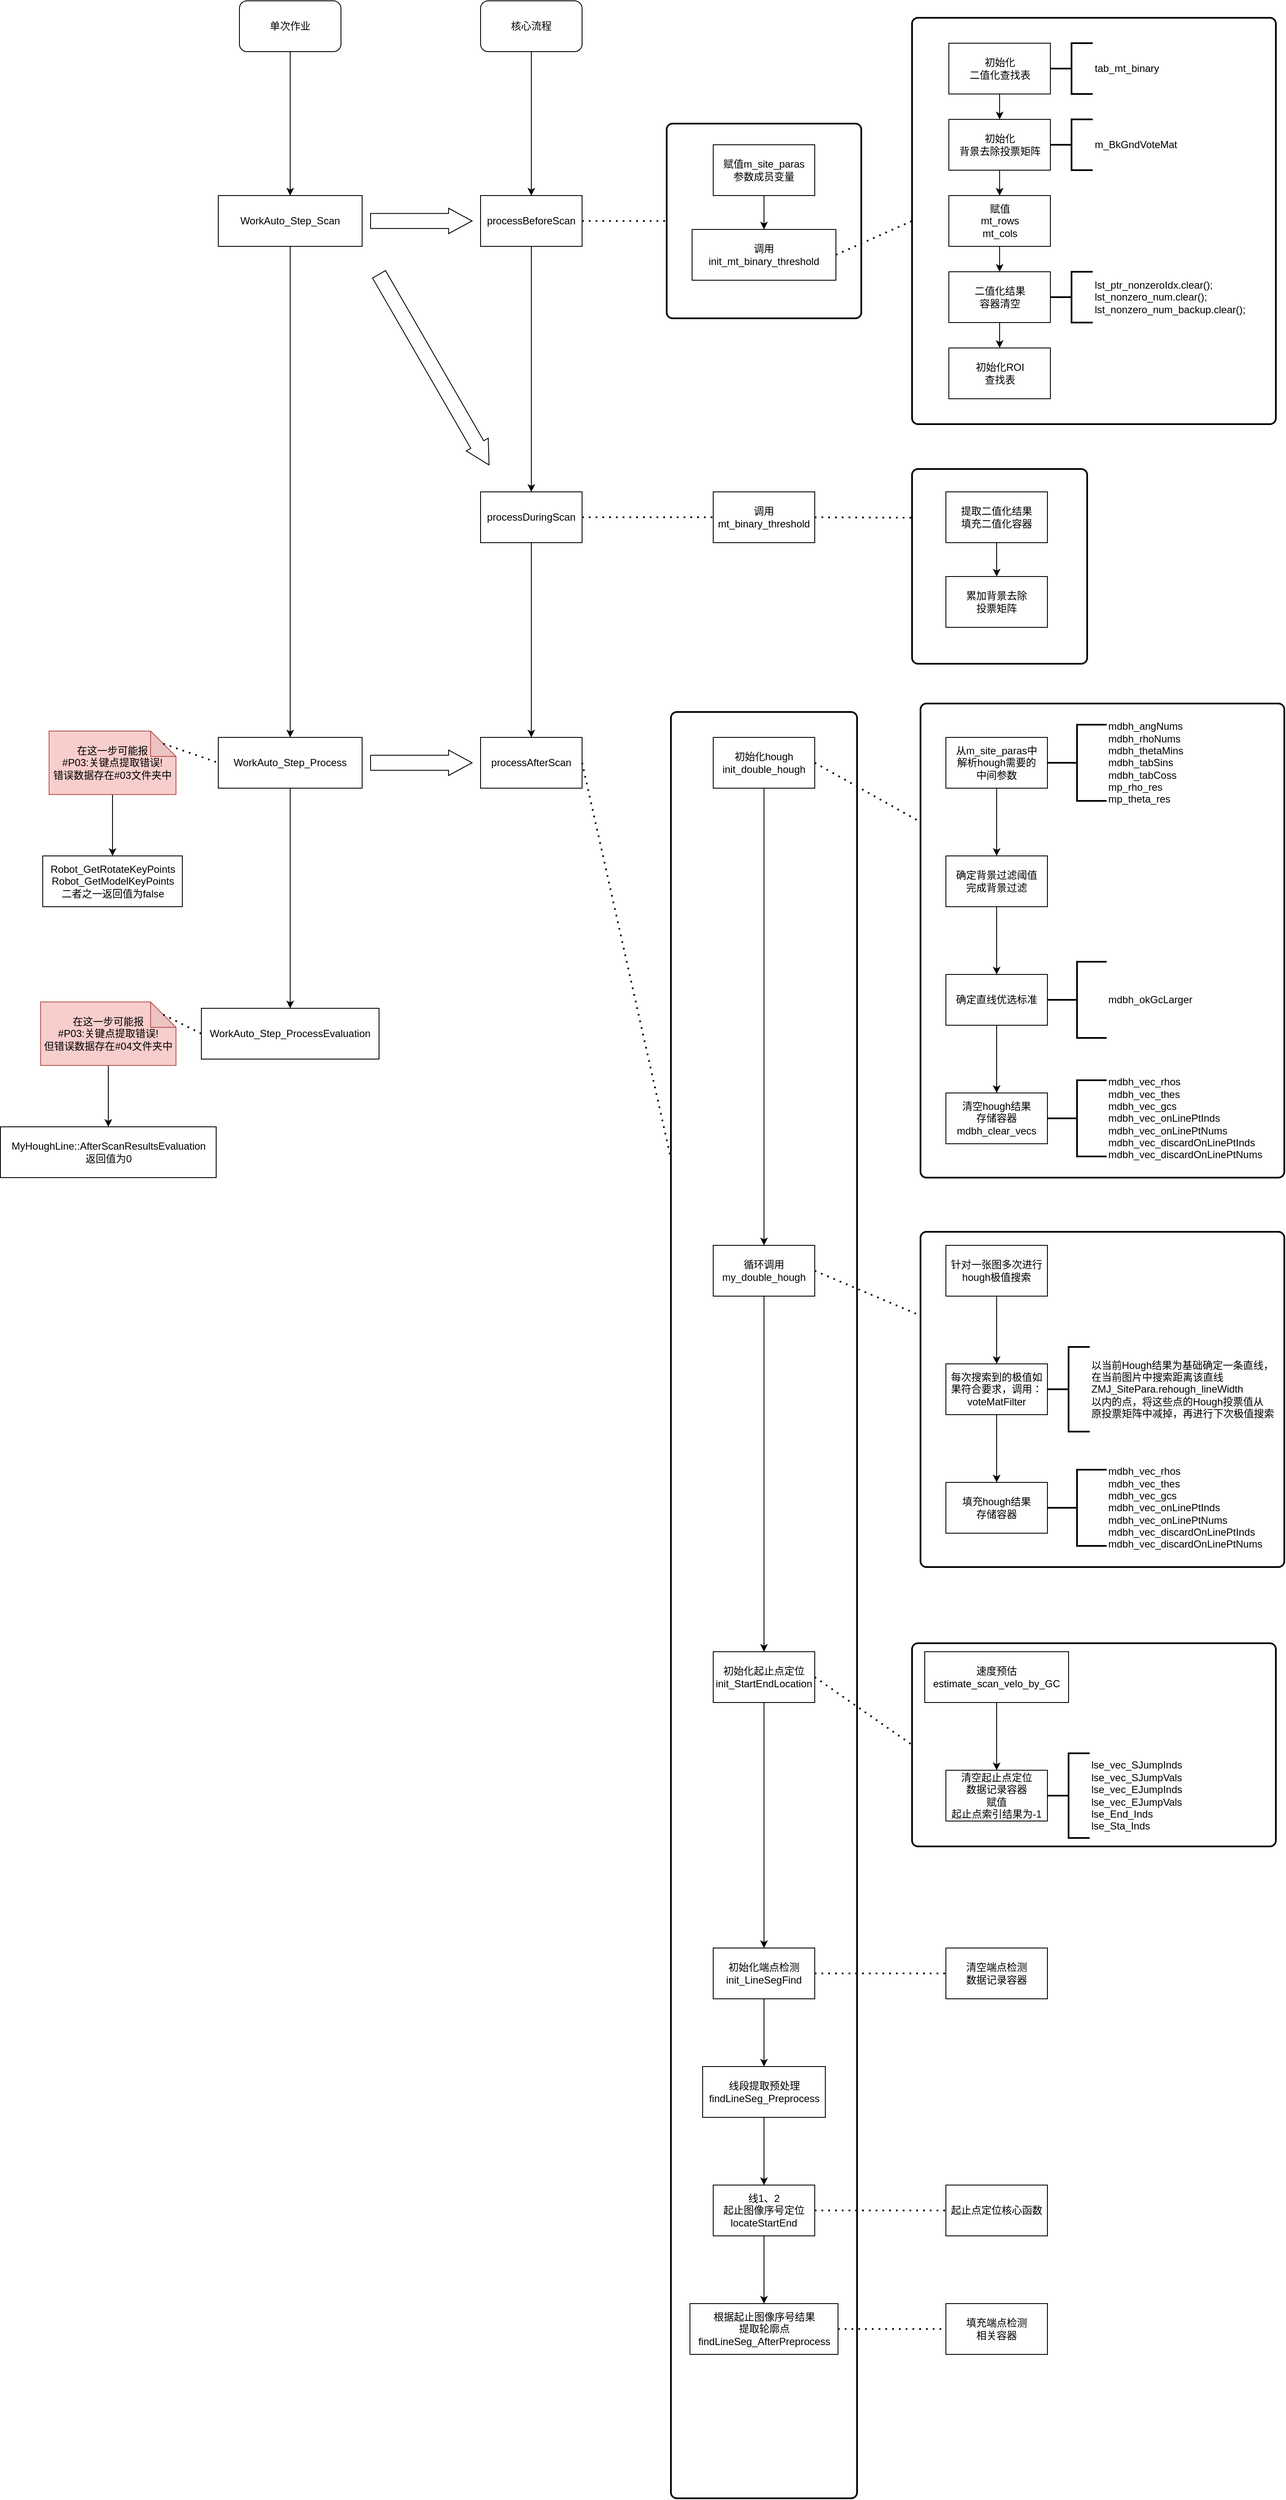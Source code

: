 <mxfile version="14.4.2" type="github">
  <diagram id="x87WVIfukVuzpfLglqjt" name="Page-1">
    <mxGraphModel dx="2841" dy="876" grid="1" gridSize="10" guides="1" tooltips="1" connect="1" arrows="1" fold="1" page="1" pageScale="1" pageWidth="827" pageHeight="1169" math="0" shadow="0">
      <root>
        <mxCell id="0" />
        <mxCell id="1" parent="0" />
        <mxCell id="iU9pxKzeouGR61ay9LNh-82" value="" style="rounded=1;whiteSpace=wrap;html=1;absoluteArcSize=1;arcSize=14;strokeWidth=2;" parent="1" vertex="1">
          <mxGeometry x="335" y="860" width="220" height="2110" as="geometry" />
        </mxCell>
        <mxCell id="iU9pxKzeouGR61ay9LNh-80" value="" style="rounded=1;whiteSpace=wrap;html=1;absoluteArcSize=1;arcSize=14;strokeWidth=2;" parent="1" vertex="1">
          <mxGeometry x="620" y="1960" width="430" height="240" as="geometry" />
        </mxCell>
        <mxCell id="iU9pxKzeouGR61ay9LNh-64" value="" style="rounded=1;whiteSpace=wrap;html=1;absoluteArcSize=1;arcSize=14;strokeWidth=2;" parent="1" vertex="1">
          <mxGeometry x="630" y="1474" width="430" height="396" as="geometry" />
        </mxCell>
        <mxCell id="iU9pxKzeouGR61ay9LNh-56" value="" style="rounded=1;whiteSpace=wrap;html=1;absoluteArcSize=1;arcSize=14;strokeWidth=2;" parent="1" vertex="1">
          <mxGeometry x="630" y="850" width="430" height="560" as="geometry" />
        </mxCell>
        <mxCell id="iU9pxKzeouGR61ay9LNh-30" value="" style="rounded=1;whiteSpace=wrap;html=1;absoluteArcSize=1;arcSize=14;strokeWidth=2;" parent="1" vertex="1">
          <mxGeometry x="620" y="573" width="207" height="230" as="geometry" />
        </mxCell>
        <mxCell id="iU9pxKzeouGR61ay9LNh-27" value="" style="rounded=1;whiteSpace=wrap;html=1;absoluteArcSize=1;arcSize=14;strokeWidth=2;" parent="1" vertex="1">
          <mxGeometry x="620" y="40" width="430" height="480" as="geometry" />
        </mxCell>
        <mxCell id="iU9pxKzeouGR61ay9LNh-25" value="" style="rounded=1;whiteSpace=wrap;html=1;absoluteArcSize=1;arcSize=14;strokeWidth=2;" parent="1" vertex="1">
          <mxGeometry x="330" y="165" width="230" height="230" as="geometry" />
        </mxCell>
        <mxCell id="iU9pxKzeouGR61ay9LNh-3" value="" style="edgeStyle=orthogonalEdgeStyle;rounded=0;orthogonalLoop=1;jettySize=auto;html=1;" parent="1" source="iU9pxKzeouGR61ay9LNh-1" target="iU9pxKzeouGR61ay9LNh-2" edge="1">
          <mxGeometry relative="1" as="geometry" />
        </mxCell>
        <mxCell id="iU9pxKzeouGR61ay9LNh-1" value="核心流程" style="rounded=1;whiteSpace=wrap;html=1;" parent="1" vertex="1">
          <mxGeometry x="110" y="20" width="120" height="60" as="geometry" />
        </mxCell>
        <mxCell id="iU9pxKzeouGR61ay9LNh-17" value="" style="edgeStyle=orthogonalEdgeStyle;rounded=0;orthogonalLoop=1;jettySize=auto;html=1;" parent="1" source="iU9pxKzeouGR61ay9LNh-2" target="iU9pxKzeouGR61ay9LNh-16" edge="1">
          <mxGeometry relative="1" as="geometry" />
        </mxCell>
        <mxCell id="iU9pxKzeouGR61ay9LNh-2" value="processBeforeScan" style="rounded=0;whiteSpace=wrap;html=1;" parent="1" vertex="1">
          <mxGeometry x="110" y="250" width="120" height="60" as="geometry" />
        </mxCell>
        <mxCell id="iU9pxKzeouGR61ay9LNh-6" value="" style="edgeStyle=orthogonalEdgeStyle;rounded=0;orthogonalLoop=1;jettySize=auto;html=1;" parent="1" source="iU9pxKzeouGR61ay9LNh-4" target="iU9pxKzeouGR61ay9LNh-5" edge="1">
          <mxGeometry relative="1" as="geometry" />
        </mxCell>
        <mxCell id="iU9pxKzeouGR61ay9LNh-4" value="赋值m_site_paras&lt;br&gt;参数成员变量" style="rounded=0;whiteSpace=wrap;html=1;" parent="1" vertex="1">
          <mxGeometry x="385" y="190" width="120" height="60" as="geometry" />
        </mxCell>
        <mxCell id="iU9pxKzeouGR61ay9LNh-5" value="调用&lt;br&gt;init_mt_binary_threshold" style="whiteSpace=wrap;html=1;rounded=0;" parent="1" vertex="1">
          <mxGeometry x="360" y="290" width="170" height="60" as="geometry" />
        </mxCell>
        <mxCell id="iU9pxKzeouGR61ay9LNh-9" value="" style="edgeStyle=orthogonalEdgeStyle;rounded=0;orthogonalLoop=1;jettySize=auto;html=1;" parent="1" source="iU9pxKzeouGR61ay9LNh-7" target="iU9pxKzeouGR61ay9LNh-8" edge="1">
          <mxGeometry relative="1" as="geometry" />
        </mxCell>
        <mxCell id="iU9pxKzeouGR61ay9LNh-7" value="初始化&lt;br&gt;二值化查找表" style="rounded=0;whiteSpace=wrap;html=1;" parent="1" vertex="1">
          <mxGeometry x="663.5" y="70" width="120" height="60" as="geometry" />
        </mxCell>
        <mxCell id="iU9pxKzeouGR61ay9LNh-11" value="" style="edgeStyle=orthogonalEdgeStyle;rounded=0;orthogonalLoop=1;jettySize=auto;html=1;" parent="1" source="iU9pxKzeouGR61ay9LNh-8" target="iU9pxKzeouGR61ay9LNh-10" edge="1">
          <mxGeometry relative="1" as="geometry" />
        </mxCell>
        <mxCell id="iU9pxKzeouGR61ay9LNh-8" value="初始化&lt;br&gt;背景去除投票矩阵" style="whiteSpace=wrap;html=1;rounded=0;" parent="1" vertex="1">
          <mxGeometry x="663.5" y="160" width="120" height="60" as="geometry" />
        </mxCell>
        <mxCell id="iU9pxKzeouGR61ay9LNh-13" value="" style="edgeStyle=orthogonalEdgeStyle;rounded=0;orthogonalLoop=1;jettySize=auto;html=1;" parent="1" source="iU9pxKzeouGR61ay9LNh-10" target="iU9pxKzeouGR61ay9LNh-12" edge="1">
          <mxGeometry relative="1" as="geometry" />
        </mxCell>
        <mxCell id="iU9pxKzeouGR61ay9LNh-10" value="赋值&lt;br&gt;mt_rows&lt;br&gt;mt_cols" style="whiteSpace=wrap;html=1;rounded=0;" parent="1" vertex="1">
          <mxGeometry x="663.5" y="250" width="120" height="60" as="geometry" />
        </mxCell>
        <mxCell id="iU9pxKzeouGR61ay9LNh-15" value="" style="edgeStyle=orthogonalEdgeStyle;rounded=0;orthogonalLoop=1;jettySize=auto;html=1;" parent="1" source="iU9pxKzeouGR61ay9LNh-12" target="iU9pxKzeouGR61ay9LNh-14" edge="1">
          <mxGeometry relative="1" as="geometry" />
        </mxCell>
        <mxCell id="iU9pxKzeouGR61ay9LNh-12" value="二值化结果&lt;br&gt;容器清空" style="whiteSpace=wrap;html=1;rounded=0;" parent="1" vertex="1">
          <mxGeometry x="663.5" y="340" width="120" height="60" as="geometry" />
        </mxCell>
        <mxCell id="iU9pxKzeouGR61ay9LNh-14" value="初始化ROI&lt;br&gt;查找表" style="whiteSpace=wrap;html=1;rounded=0;" parent="1" vertex="1">
          <mxGeometry x="663.5" y="430" width="120" height="60" as="geometry" />
        </mxCell>
        <mxCell id="iU9pxKzeouGR61ay9LNh-32" value="" style="edgeStyle=orthogonalEdgeStyle;rounded=0;orthogonalLoop=1;jettySize=auto;html=1;" parent="1" source="iU9pxKzeouGR61ay9LNh-16" target="iU9pxKzeouGR61ay9LNh-31" edge="1">
          <mxGeometry relative="1" as="geometry" />
        </mxCell>
        <mxCell id="iU9pxKzeouGR61ay9LNh-16" value="processDuringScan" style="rounded=0;whiteSpace=wrap;html=1;" parent="1" vertex="1">
          <mxGeometry x="110" y="600" width="120" height="60" as="geometry" />
        </mxCell>
        <mxCell id="iU9pxKzeouGR61ay9LNh-18" value="调用&lt;br&gt;mt_binary_threshold" style="rounded=0;whiteSpace=wrap;html=1;" parent="1" vertex="1">
          <mxGeometry x="385" y="600" width="120" height="60" as="geometry" />
        </mxCell>
        <mxCell id="iU9pxKzeouGR61ay9LNh-21" value="" style="edgeStyle=orthogonalEdgeStyle;rounded=0;orthogonalLoop=1;jettySize=auto;html=1;" parent="1" source="iU9pxKzeouGR61ay9LNh-19" target="iU9pxKzeouGR61ay9LNh-20" edge="1">
          <mxGeometry relative="1" as="geometry" />
        </mxCell>
        <mxCell id="iU9pxKzeouGR61ay9LNh-19" value="提取二值化结果&lt;br&gt;填充二值化容器" style="rounded=0;whiteSpace=wrap;html=1;" parent="1" vertex="1">
          <mxGeometry x="660" y="600" width="120" height="60" as="geometry" />
        </mxCell>
        <mxCell id="iU9pxKzeouGR61ay9LNh-20" value="累加背景去除&lt;br&gt;投票矩阵" style="whiteSpace=wrap;html=1;rounded=0;" parent="1" vertex="1">
          <mxGeometry x="660" y="700" width="120" height="60" as="geometry" />
        </mxCell>
        <mxCell id="iU9pxKzeouGR61ay9LNh-22" value="" style="endArrow=none;dashed=1;html=1;dashPattern=1 3;strokeWidth=2;exitX=1;exitY=0.5;exitDx=0;exitDy=0;entryX=0;entryY=0.5;entryDx=0;entryDy=0;" parent="1" source="iU9pxKzeouGR61ay9LNh-16" target="iU9pxKzeouGR61ay9LNh-18" edge="1">
          <mxGeometry width="50" height="50" relative="1" as="geometry">
            <mxPoint x="280" y="620" as="sourcePoint" />
            <mxPoint x="330" y="570" as="targetPoint" />
          </mxGeometry>
        </mxCell>
        <mxCell id="iU9pxKzeouGR61ay9LNh-23" value="" style="endArrow=none;dashed=1;html=1;dashPattern=1 3;strokeWidth=2;exitX=1;exitY=0.5;exitDx=0;exitDy=0;entryX=0;entryY=0.25;entryDx=0;entryDy=0;" parent="1" source="iU9pxKzeouGR61ay9LNh-18" target="iU9pxKzeouGR61ay9LNh-30" edge="1">
          <mxGeometry width="50" height="50" relative="1" as="geometry">
            <mxPoint x="510" y="584" as="sourcePoint" />
            <mxPoint x="665" y="584" as="targetPoint" />
          </mxGeometry>
        </mxCell>
        <mxCell id="iU9pxKzeouGR61ay9LNh-24" value="" style="endArrow=none;dashed=1;html=1;dashPattern=1 3;strokeWidth=2;exitX=1;exitY=0.5;exitDx=0;exitDy=0;entryX=0;entryY=0.5;entryDx=0;entryDy=0;" parent="1" source="iU9pxKzeouGR61ay9LNh-2" target="iU9pxKzeouGR61ay9LNh-25" edge="1">
          <mxGeometry width="50" height="50" relative="1" as="geometry">
            <mxPoint x="270" y="230" as="sourcePoint" />
            <mxPoint x="320" y="280" as="targetPoint" />
          </mxGeometry>
        </mxCell>
        <mxCell id="iU9pxKzeouGR61ay9LNh-28" value="" style="endArrow=none;dashed=1;html=1;dashPattern=1 3;strokeWidth=2;exitX=1;exitY=0.5;exitDx=0;exitDy=0;entryX=0;entryY=0.5;entryDx=0;entryDy=0;" parent="1" source="iU9pxKzeouGR61ay9LNh-5" target="iU9pxKzeouGR61ay9LNh-27" edge="1">
          <mxGeometry width="50" height="50" relative="1" as="geometry">
            <mxPoint x="240" y="290" as="sourcePoint" />
            <mxPoint x="340" y="290" as="targetPoint" />
          </mxGeometry>
        </mxCell>
        <mxCell id="iU9pxKzeouGR61ay9LNh-31" value="processAfterScan" style="whiteSpace=wrap;html=1;rounded=0;" parent="1" vertex="1">
          <mxGeometry x="110" y="890" width="120" height="60" as="geometry" />
        </mxCell>
        <mxCell id="iU9pxKzeouGR61ay9LNh-35" value="" style="edgeStyle=orthogonalEdgeStyle;rounded=0;orthogonalLoop=1;jettySize=auto;html=1;" parent="1" source="iU9pxKzeouGR61ay9LNh-33" target="iU9pxKzeouGR61ay9LNh-34" edge="1">
          <mxGeometry relative="1" as="geometry" />
        </mxCell>
        <mxCell id="iU9pxKzeouGR61ay9LNh-33" value="循环调用&lt;br&gt;my_double_hough" style="rounded=0;whiteSpace=wrap;html=1;" parent="1" vertex="1">
          <mxGeometry x="385" y="1490" width="120" height="60" as="geometry" />
        </mxCell>
        <mxCell id="iU9pxKzeouGR61ay9LNh-38" value="" style="edgeStyle=orthogonalEdgeStyle;rounded=0;orthogonalLoop=1;jettySize=auto;html=1;" parent="1" source="iU9pxKzeouGR61ay9LNh-34" target="iU9pxKzeouGR61ay9LNh-37" edge="1">
          <mxGeometry relative="1" as="geometry" />
        </mxCell>
        <mxCell id="iU9pxKzeouGR61ay9LNh-34" value="初始化起止点定位&lt;br&gt;init_StartEndLocation" style="whiteSpace=wrap;html=1;rounded=0;" parent="1" vertex="1">
          <mxGeometry x="385" y="1970" width="120" height="60" as="geometry" />
        </mxCell>
        <mxCell id="iU9pxKzeouGR61ay9LNh-45" value="" style="edgeStyle=orthogonalEdgeStyle;rounded=0;orthogonalLoop=1;jettySize=auto;html=1;" parent="1" source="iU9pxKzeouGR61ay9LNh-36" target="iU9pxKzeouGR61ay9LNh-33" edge="1">
          <mxGeometry relative="1" as="geometry" />
        </mxCell>
        <mxCell id="iU9pxKzeouGR61ay9LNh-36" value="初始化hough&lt;br&gt;init_double_hough" style="rounded=0;whiteSpace=wrap;html=1;" parent="1" vertex="1">
          <mxGeometry x="385" y="890" width="120" height="60" as="geometry" />
        </mxCell>
        <mxCell id="iU9pxKzeouGR61ay9LNh-40" value="" style="edgeStyle=orthogonalEdgeStyle;rounded=0;orthogonalLoop=1;jettySize=auto;html=1;" parent="1" source="iU9pxKzeouGR61ay9LNh-37" target="iU9pxKzeouGR61ay9LNh-39" edge="1">
          <mxGeometry relative="1" as="geometry" />
        </mxCell>
        <mxCell id="iU9pxKzeouGR61ay9LNh-37" value="初始化端点检测&lt;br&gt;init_LineSegFind" style="whiteSpace=wrap;html=1;rounded=0;" parent="1" vertex="1">
          <mxGeometry x="385" y="2320" width="120" height="60" as="geometry" />
        </mxCell>
        <mxCell id="iU9pxKzeouGR61ay9LNh-42" value="" style="edgeStyle=orthogonalEdgeStyle;rounded=0;orthogonalLoop=1;jettySize=auto;html=1;" parent="1" source="iU9pxKzeouGR61ay9LNh-39" target="iU9pxKzeouGR61ay9LNh-41" edge="1">
          <mxGeometry relative="1" as="geometry" />
        </mxCell>
        <mxCell id="iU9pxKzeouGR61ay9LNh-39" value="线段提取预处理&lt;br&gt;findLineSeg_Preprocess" style="whiteSpace=wrap;html=1;rounded=0;" parent="1" vertex="1">
          <mxGeometry x="372.5" y="2460" width="145" height="60" as="geometry" />
        </mxCell>
        <mxCell id="iU9pxKzeouGR61ay9LNh-44" value="" style="edgeStyle=orthogonalEdgeStyle;rounded=0;orthogonalLoop=1;jettySize=auto;html=1;" parent="1" source="iU9pxKzeouGR61ay9LNh-41" target="iU9pxKzeouGR61ay9LNh-43" edge="1">
          <mxGeometry relative="1" as="geometry" />
        </mxCell>
        <mxCell id="iU9pxKzeouGR61ay9LNh-41" value="线1、2&lt;br&gt;起止图像序号定位&lt;br&gt;locateStartEnd" style="whiteSpace=wrap;html=1;rounded=0;" parent="1" vertex="1">
          <mxGeometry x="385" y="2600" width="120" height="60" as="geometry" />
        </mxCell>
        <mxCell id="iU9pxKzeouGR61ay9LNh-43" value="根据起止图像序号结果&lt;br&gt;提取轮廓点&lt;br&gt;findLineSeg_AfterPreprocess" style="whiteSpace=wrap;html=1;rounded=0;" parent="1" vertex="1">
          <mxGeometry x="357.5" y="2740" width="175" height="60" as="geometry" />
        </mxCell>
        <mxCell id="iU9pxKzeouGR61ay9LNh-48" value="" style="edgeStyle=orthogonalEdgeStyle;rounded=0;orthogonalLoop=1;jettySize=auto;html=1;" parent="1" source="iU9pxKzeouGR61ay9LNh-46" target="iU9pxKzeouGR61ay9LNh-47" edge="1">
          <mxGeometry relative="1" as="geometry" />
        </mxCell>
        <mxCell id="iU9pxKzeouGR61ay9LNh-46" value="从m_site_paras中&lt;br&gt;解析hough需要的&lt;br&gt;中间参数" style="rounded=0;whiteSpace=wrap;html=1;" parent="1" vertex="1">
          <mxGeometry x="660" y="890" width="120" height="60" as="geometry" />
        </mxCell>
        <mxCell id="iU9pxKzeouGR61ay9LNh-50" value="" style="edgeStyle=orthogonalEdgeStyle;rounded=0;orthogonalLoop=1;jettySize=auto;html=1;" parent="1" source="iU9pxKzeouGR61ay9LNh-47" target="iU9pxKzeouGR61ay9LNh-49" edge="1">
          <mxGeometry relative="1" as="geometry" />
        </mxCell>
        <mxCell id="iU9pxKzeouGR61ay9LNh-47" value="确定背景过滤阈值&lt;br&gt;完成背景过滤" style="whiteSpace=wrap;html=1;rounded=0;" parent="1" vertex="1">
          <mxGeometry x="660" y="1030" width="120" height="60" as="geometry" />
        </mxCell>
        <mxCell id="iU9pxKzeouGR61ay9LNh-52" value="" style="edgeStyle=orthogonalEdgeStyle;rounded=0;orthogonalLoop=1;jettySize=auto;html=1;" parent="1" source="iU9pxKzeouGR61ay9LNh-49" target="iU9pxKzeouGR61ay9LNh-51" edge="1">
          <mxGeometry relative="1" as="geometry" />
        </mxCell>
        <mxCell id="iU9pxKzeouGR61ay9LNh-49" value="确定直线优选标准" style="whiteSpace=wrap;html=1;rounded=0;" parent="1" vertex="1">
          <mxGeometry x="660" y="1170" width="120" height="60" as="geometry" />
        </mxCell>
        <mxCell id="iU9pxKzeouGR61ay9LNh-51" value="清空hough结果&lt;br&gt;存储容器&lt;br&gt;mdbh_clear_vecs" style="whiteSpace=wrap;html=1;rounded=0;" parent="1" vertex="1">
          <mxGeometry x="660" y="1310" width="120" height="60" as="geometry" />
        </mxCell>
        <mxCell id="iU9pxKzeouGR61ay9LNh-53" value="mdbh_angNums&lt;br&gt;mdbh_rhoNums&lt;br&gt;mdbh_thetaMins&lt;br&gt;mdbh_tabSins&lt;br&gt;mdbh_tabCoss&lt;br&gt;mp_rho_res&lt;br&gt;mp_theta_res" style="strokeWidth=2;html=1;shape=mxgraph.flowchart.annotation_2;align=left;labelPosition=right;pointerEvents=1;" parent="1" vertex="1">
          <mxGeometry x="780" y="875" width="70" height="90" as="geometry" />
        </mxCell>
        <mxCell id="iU9pxKzeouGR61ay9LNh-54" value="mdbh_okGcLarger" style="strokeWidth=2;html=1;shape=mxgraph.flowchart.annotation_2;align=left;labelPosition=right;pointerEvents=1;" parent="1" vertex="1">
          <mxGeometry x="780" y="1155" width="70" height="90" as="geometry" />
        </mxCell>
        <mxCell id="iU9pxKzeouGR61ay9LNh-55" value="mdbh_vec_rhos&lt;br&gt;mdbh_vec_thes&lt;br&gt;mdbh_vec_gcs&lt;br&gt;mdbh_vec_onLinePtInds&lt;br&gt;mdbh_vec_onLinePtNums&lt;br&gt;mdbh_vec_discardOnLinePtInds&lt;br&gt;mdbh_vec_discardOnLinePtNums" style="strokeWidth=2;html=1;shape=mxgraph.flowchart.annotation_2;align=left;labelPosition=right;pointerEvents=1;" parent="1" vertex="1">
          <mxGeometry x="780" y="1295" width="70" height="90" as="geometry" />
        </mxCell>
        <mxCell id="iU9pxKzeouGR61ay9LNh-57" value="" style="endArrow=none;dashed=1;html=1;dashPattern=1 3;strokeWidth=2;exitX=1;exitY=0.5;exitDx=0;exitDy=0;entryX=0;entryY=0.25;entryDx=0;entryDy=0;" parent="1" source="iU9pxKzeouGR61ay9LNh-36" target="iU9pxKzeouGR61ay9LNh-56" edge="1">
          <mxGeometry width="50" height="50" relative="1" as="geometry">
            <mxPoint x="560" y="1000" as="sourcePoint" />
            <mxPoint x="610" y="950" as="targetPoint" />
          </mxGeometry>
        </mxCell>
        <mxCell id="iU9pxKzeouGR61ay9LNh-59" value="填充hough结果&lt;br&gt;存储容器" style="rounded=0;whiteSpace=wrap;html=1;" parent="1" vertex="1">
          <mxGeometry x="660" y="1770" width="120" height="60" as="geometry" />
        </mxCell>
        <mxCell id="iU9pxKzeouGR61ay9LNh-62" value="" style="edgeStyle=orthogonalEdgeStyle;rounded=0;orthogonalLoop=1;jettySize=auto;html=1;" parent="1" source="iU9pxKzeouGR61ay9LNh-60" target="iU9pxKzeouGR61ay9LNh-61" edge="1">
          <mxGeometry relative="1" as="geometry" />
        </mxCell>
        <mxCell id="iU9pxKzeouGR61ay9LNh-60" value="针对一张图多次进行&lt;br&gt;hough极值搜索" style="rounded=0;whiteSpace=wrap;html=1;" parent="1" vertex="1">
          <mxGeometry x="660" y="1490" width="120" height="60" as="geometry" />
        </mxCell>
        <mxCell id="iU9pxKzeouGR61ay9LNh-63" value="" style="edgeStyle=orthogonalEdgeStyle;rounded=0;orthogonalLoop=1;jettySize=auto;html=1;" parent="1" source="iU9pxKzeouGR61ay9LNh-61" target="iU9pxKzeouGR61ay9LNh-59" edge="1">
          <mxGeometry relative="1" as="geometry" />
        </mxCell>
        <mxCell id="iU9pxKzeouGR61ay9LNh-61" value="每次搜索到的极值如果符合要求，调用：&lt;br&gt;voteMatFilter" style="whiteSpace=wrap;html=1;rounded=0;" parent="1" vertex="1">
          <mxGeometry x="660" y="1630" width="120" height="60" as="geometry" />
        </mxCell>
        <mxCell id="iU9pxKzeouGR61ay9LNh-65" value="mdbh_vec_rhos&lt;br&gt;mdbh_vec_thes&lt;br&gt;mdbh_vec_gcs&lt;br&gt;mdbh_vec_onLinePtInds&lt;br&gt;mdbh_vec_onLinePtNums&lt;br&gt;mdbh_vec_discardOnLinePtInds&lt;br&gt;mdbh_vec_discardOnLinePtNums" style="strokeWidth=2;html=1;shape=mxgraph.flowchart.annotation_2;align=left;labelPosition=right;pointerEvents=1;" parent="1" vertex="1">
          <mxGeometry x="780" y="1755" width="70" height="90" as="geometry" />
        </mxCell>
        <mxCell id="iU9pxKzeouGR61ay9LNh-66" value="" style="endArrow=none;dashed=1;html=1;dashPattern=1 3;strokeWidth=2;exitX=1;exitY=0.5;exitDx=0;exitDy=0;entryX=0;entryY=0.25;entryDx=0;entryDy=0;" parent="1" source="iU9pxKzeouGR61ay9LNh-33" target="iU9pxKzeouGR61ay9LNh-64" edge="1">
          <mxGeometry width="50" height="50" relative="1" as="geometry">
            <mxPoint x="495" y="1340" as="sourcePoint" />
            <mxPoint x="620" y="1410" as="targetPoint" />
          </mxGeometry>
        </mxCell>
        <mxCell id="iU9pxKzeouGR61ay9LNh-67" value="以当前Hough结果为基础确定一条直线，&lt;br&gt;在当前图片中搜索距离该直线&lt;br&gt;ZMJ_SitePara.rehough_lineWidth&lt;br&gt;以内的点，将这些点的Hough投票值从&lt;br&gt;原投票矩阵中减掉，再进行下次极值搜索" style="strokeWidth=2;html=1;shape=mxgraph.flowchart.annotation_2;align=left;labelPosition=right;pointerEvents=1;" parent="1" vertex="1">
          <mxGeometry x="780" y="1610" width="50" height="100" as="geometry" />
        </mxCell>
        <mxCell id="iU9pxKzeouGR61ay9LNh-77" value="" style="edgeStyle=orthogonalEdgeStyle;rounded=0;orthogonalLoop=1;jettySize=auto;html=1;" parent="1" source="iU9pxKzeouGR61ay9LNh-68" target="iU9pxKzeouGR61ay9LNh-69" edge="1">
          <mxGeometry relative="1" as="geometry" />
        </mxCell>
        <mxCell id="iU9pxKzeouGR61ay9LNh-68" value="速度预估&lt;br&gt;estimate_scan_velo_by_GC" style="rounded=0;whiteSpace=wrap;html=1;" parent="1" vertex="1">
          <mxGeometry x="635" y="1970" width="170" height="60" as="geometry" />
        </mxCell>
        <mxCell id="iU9pxKzeouGR61ay9LNh-69" value="清空起止点定位&lt;br&gt;数据记录容器&lt;br&gt;赋值&lt;br&gt;起止点索引结果为-1" style="rounded=0;whiteSpace=wrap;html=1;" parent="1" vertex="1">
          <mxGeometry x="660" y="2110" width="120" height="60" as="geometry" />
        </mxCell>
        <mxCell id="iU9pxKzeouGR61ay9LNh-75" value="清空端点检测&lt;br&gt;数据记录容器" style="rounded=0;whiteSpace=wrap;html=1;" parent="1" vertex="1">
          <mxGeometry x="660" y="2320" width="120" height="60" as="geometry" />
        </mxCell>
        <mxCell id="iU9pxKzeouGR61ay9LNh-76" value="lse_vec_SJumpInds&lt;br&gt;lse_vec_SJumpVals&lt;br&gt;lse_vec_EJumpInds&lt;br&gt;lse_vec_EJumpVals&lt;br&gt;lse_End_Inds&lt;br&gt;lse_Sta_Inds" style="strokeWidth=2;html=1;shape=mxgraph.flowchart.annotation_2;align=left;labelPosition=right;pointerEvents=1;" parent="1" vertex="1">
          <mxGeometry x="780" y="2090" width="50" height="100" as="geometry" />
        </mxCell>
        <mxCell id="iU9pxKzeouGR61ay9LNh-78" value="起止点定位核心函数" style="rounded=0;whiteSpace=wrap;html=1;" parent="1" vertex="1">
          <mxGeometry x="660" y="2600" width="120" height="60" as="geometry" />
        </mxCell>
        <mxCell id="iU9pxKzeouGR61ay9LNh-79" value="填充端点检测&lt;br&gt;相关容器" style="rounded=0;whiteSpace=wrap;html=1;" parent="1" vertex="1">
          <mxGeometry x="660" y="2740" width="120" height="60" as="geometry" />
        </mxCell>
        <mxCell id="iU9pxKzeouGR61ay9LNh-81" value="" style="endArrow=none;dashed=1;html=1;dashPattern=1 3;strokeWidth=2;exitX=1;exitY=0.5;exitDx=0;exitDy=0;entryX=0;entryY=0.5;entryDx=0;entryDy=0;" parent="1" source="iU9pxKzeouGR61ay9LNh-34" target="iU9pxKzeouGR61ay9LNh-80" edge="1">
          <mxGeometry width="50" height="50" relative="1" as="geometry">
            <mxPoint x="517.5" y="1940" as="sourcePoint" />
            <mxPoint x="642.5" y="1993" as="targetPoint" />
          </mxGeometry>
        </mxCell>
        <mxCell id="iU9pxKzeouGR61ay9LNh-83" value="" style="endArrow=none;dashed=1;html=1;dashPattern=1 3;strokeWidth=2;exitX=1;exitY=0.5;exitDx=0;exitDy=0;entryX=0;entryY=0.25;entryDx=0;entryDy=0;" parent="1" source="iU9pxKzeouGR61ay9LNh-31" target="iU9pxKzeouGR61ay9LNh-82" edge="1">
          <mxGeometry width="50" height="50" relative="1" as="geometry">
            <mxPoint x="230" y="1120" as="sourcePoint" />
            <mxPoint x="280" y="1070" as="targetPoint" />
          </mxGeometry>
        </mxCell>
        <mxCell id="LpG7dAsRTNxVMkJyH6y_-6" style="edgeStyle=orthogonalEdgeStyle;rounded=0;orthogonalLoop=1;jettySize=auto;html=1;exitX=0.5;exitY=1;exitDx=0;exitDy=0;entryX=0.5;entryY=0;entryDx=0;entryDy=0;" edge="1" parent="1" source="iU9pxKzeouGR61ay9LNh-84" target="iU9pxKzeouGR61ay9LNh-88">
          <mxGeometry relative="1" as="geometry" />
        </mxCell>
        <mxCell id="iU9pxKzeouGR61ay9LNh-84" value="WorkAuto_Step_Scan" style="rounded=0;whiteSpace=wrap;html=1;" parent="1" vertex="1">
          <mxGeometry x="-200" y="250" width="170" height="60" as="geometry" />
        </mxCell>
        <mxCell id="iU9pxKzeouGR61ay9LNh-85" value="" style="html=1;shadow=0;dashed=0;align=center;verticalAlign=middle;shape=mxgraph.arrows2.arrow;dy=0.41;dx=27.8;notch=0;" parent="1" vertex="1">
          <mxGeometry x="-20" y="265" width="120" height="30" as="geometry" />
        </mxCell>
        <mxCell id="iU9pxKzeouGR61ay9LNh-87" value="" style="html=1;shadow=0;dashed=0;align=center;verticalAlign=middle;shape=mxgraph.arrows2.arrow;dy=0.41;dx=27.8;notch=0;rotation=60;" parent="1" vertex="1">
          <mxGeometry x="-75" y="440.62" width="260" height="30" as="geometry" />
        </mxCell>
        <mxCell id="LpG7dAsRTNxVMkJyH6y_-8" style="edgeStyle=orthogonalEdgeStyle;rounded=0;orthogonalLoop=1;jettySize=auto;html=1;exitX=0.5;exitY=1;exitDx=0;exitDy=0;" edge="1" parent="1" source="iU9pxKzeouGR61ay9LNh-88" target="LpG7dAsRTNxVMkJyH6y_-7">
          <mxGeometry relative="1" as="geometry" />
        </mxCell>
        <mxCell id="iU9pxKzeouGR61ay9LNh-88" value="WorkAuto_Step_Process" style="rounded=0;whiteSpace=wrap;html=1;" parent="1" vertex="1">
          <mxGeometry x="-200" y="890" width="170" height="60" as="geometry" />
        </mxCell>
        <mxCell id="iU9pxKzeouGR61ay9LNh-89" value="" style="html=1;shadow=0;dashed=0;align=center;verticalAlign=middle;shape=mxgraph.arrows2.arrow;dy=0.41;dx=27.8;notch=0;" parent="1" vertex="1">
          <mxGeometry x="-20" y="905" width="120" height="30" as="geometry" />
        </mxCell>
        <mxCell id="iU9pxKzeouGR61ay9LNh-90" value="tab_mt_binary" style="strokeWidth=2;html=1;shape=mxgraph.flowchart.annotation_2;align=left;labelPosition=right;pointerEvents=1;" parent="1" vertex="1">
          <mxGeometry x="783.5" y="70" width="50" height="60" as="geometry" />
        </mxCell>
        <mxCell id="iU9pxKzeouGR61ay9LNh-91" value="m_BkGndVoteMat" style="strokeWidth=2;html=1;shape=mxgraph.flowchart.annotation_2;align=left;labelPosition=right;pointerEvents=1;" parent="1" vertex="1">
          <mxGeometry x="783.5" y="160" width="50" height="60" as="geometry" />
        </mxCell>
        <mxCell id="iU9pxKzeouGR61ay9LNh-92" value="&lt;div&gt;lst_ptr_nonzeroIdx.clear();&lt;/div&gt;&lt;div&gt;&lt;span&gt; &lt;/span&gt;lst_nonzero_num.clear();&lt;/div&gt;&lt;div&gt;&lt;span&gt; &lt;/span&gt;lst_nonzero_num_backup.clear();&lt;/div&gt;" style="strokeWidth=2;html=1;shape=mxgraph.flowchart.annotation_2;align=left;labelPosition=right;pointerEvents=1;" parent="1" vertex="1">
          <mxGeometry x="783.5" y="340" width="50" height="60" as="geometry" />
        </mxCell>
        <mxCell id="LpG7dAsRTNxVMkJyH6y_-5" value="" style="edgeStyle=orthogonalEdgeStyle;rounded=0;orthogonalLoop=1;jettySize=auto;html=1;" edge="1" parent="1" source="LpG7dAsRTNxVMkJyH6y_-1" target="LpG7dAsRTNxVMkJyH6y_-4">
          <mxGeometry relative="1" as="geometry" />
        </mxCell>
        <mxCell id="LpG7dAsRTNxVMkJyH6y_-1" value="在这一步可能报&lt;br&gt;#P03:关键点提取错误!&lt;br&gt;错误数据存在#03文件夹中" style="shape=note;whiteSpace=wrap;html=1;backgroundOutline=1;darkOpacity=0.05;fillColor=#f8cecc;strokeColor=#b85450;" vertex="1" parent="1">
          <mxGeometry x="-400" y="882.5" width="150" height="75" as="geometry" />
        </mxCell>
        <mxCell id="LpG7dAsRTNxVMkJyH6y_-3" value="" style="endArrow=none;dashed=1;html=1;dashPattern=1 3;strokeWidth=2;exitX=0;exitY=0;exitDx=135;exitDy=15;exitPerimeter=0;entryX=0;entryY=0.5;entryDx=0;entryDy=0;" edge="1" parent="1" source="LpG7dAsRTNxVMkJyH6y_-1" target="iU9pxKzeouGR61ay9LNh-88">
          <mxGeometry width="50" height="50" relative="1" as="geometry">
            <mxPoint x="-260" y="1060" as="sourcePoint" />
            <mxPoint x="-210" y="1010" as="targetPoint" />
          </mxGeometry>
        </mxCell>
        <mxCell id="LpG7dAsRTNxVMkJyH6y_-4" value="Robot_GetRotateKeyPoints&lt;br&gt;Robot_GetModelKeyPoints&lt;br&gt;二者之一返回值为false" style="whiteSpace=wrap;html=1;" vertex="1" parent="1">
          <mxGeometry x="-407.5" y="1030" width="165" height="60" as="geometry" />
        </mxCell>
        <mxCell id="LpG7dAsRTNxVMkJyH6y_-7" value="WorkAuto_Step_ProcessEvaluation" style="rounded=0;whiteSpace=wrap;html=1;" vertex="1" parent="1">
          <mxGeometry x="-220" y="1210" width="210" height="60" as="geometry" />
        </mxCell>
        <mxCell id="LpG7dAsRTNxVMkJyH6y_-12" style="edgeStyle=orthogonalEdgeStyle;rounded=0;orthogonalLoop=1;jettySize=auto;html=1;exitX=0.5;exitY=1;exitDx=0;exitDy=0;exitPerimeter=0;entryX=0.5;entryY=0;entryDx=0;entryDy=0;" edge="1" parent="1" source="LpG7dAsRTNxVMkJyH6y_-9" target="LpG7dAsRTNxVMkJyH6y_-11">
          <mxGeometry relative="1" as="geometry" />
        </mxCell>
        <mxCell id="LpG7dAsRTNxVMkJyH6y_-9" value="在这一步可能报&lt;br&gt;#P03:关键点提取错误!&lt;br&gt;但错误数据存在#04文件夹中" style="shape=note;whiteSpace=wrap;html=1;backgroundOutline=1;darkOpacity=0.05;fillColor=#f8cecc;strokeColor=#b85450;" vertex="1" parent="1">
          <mxGeometry x="-410" y="1202.5" width="160" height="75" as="geometry" />
        </mxCell>
        <mxCell id="LpG7dAsRTNxVMkJyH6y_-10" value="" style="endArrow=none;dashed=1;html=1;dashPattern=1 3;strokeWidth=2;exitX=0;exitY=0;exitDx=145;exitDy=15;exitPerimeter=0;entryX=0;entryY=0.5;entryDx=0;entryDy=0;" edge="1" parent="1" source="LpG7dAsRTNxVMkJyH6y_-9" target="LpG7dAsRTNxVMkJyH6y_-7">
          <mxGeometry width="50" height="50" relative="1" as="geometry">
            <mxPoint x="-240" y="1370" as="sourcePoint" />
            <mxPoint x="-190" y="1320" as="targetPoint" />
          </mxGeometry>
        </mxCell>
        <mxCell id="LpG7dAsRTNxVMkJyH6y_-11" value="MyHoughLine::AfterScanResultsEvaluation&lt;br&gt;返回值为0" style="rounded=0;whiteSpace=wrap;html=1;" vertex="1" parent="1">
          <mxGeometry x="-457.5" y="1350" width="255" height="60" as="geometry" />
        </mxCell>
        <mxCell id="LpG7dAsRTNxVMkJyH6y_-14" style="edgeStyle=orthogonalEdgeStyle;rounded=0;orthogonalLoop=1;jettySize=auto;html=1;exitX=0.5;exitY=1;exitDx=0;exitDy=0;entryX=0.5;entryY=0;entryDx=0;entryDy=0;" edge="1" parent="1" source="LpG7dAsRTNxVMkJyH6y_-13" target="iU9pxKzeouGR61ay9LNh-84">
          <mxGeometry relative="1" as="geometry" />
        </mxCell>
        <mxCell id="LpG7dAsRTNxVMkJyH6y_-13" value="单次作业" style="rounded=1;whiteSpace=wrap;html=1;" vertex="1" parent="1">
          <mxGeometry x="-175" y="20" width="120" height="60" as="geometry" />
        </mxCell>
        <mxCell id="LpG7dAsRTNxVMkJyH6y_-15" value="" style="endArrow=none;dashed=1;html=1;dashPattern=1 3;strokeWidth=2;exitX=1;exitY=0.5;exitDx=0;exitDy=0;entryX=0;entryY=0.5;entryDx=0;entryDy=0;" edge="1" parent="1" source="iU9pxKzeouGR61ay9LNh-37" target="iU9pxKzeouGR61ay9LNh-75">
          <mxGeometry width="50" height="50" relative="1" as="geometry">
            <mxPoint x="520" y="2360" as="sourcePoint" />
            <mxPoint x="635" y="2440" as="targetPoint" />
          </mxGeometry>
        </mxCell>
        <mxCell id="LpG7dAsRTNxVMkJyH6y_-16" value="" style="endArrow=none;dashed=1;html=1;dashPattern=1 3;strokeWidth=2;exitX=1;exitY=0.5;exitDx=0;exitDy=0;entryX=0;entryY=0.5;entryDx=0;entryDy=0;" edge="1" parent="1" source="iU9pxKzeouGR61ay9LNh-41" target="iU9pxKzeouGR61ay9LNh-78">
          <mxGeometry width="50" height="50" relative="1" as="geometry">
            <mxPoint x="508.5" y="2629.5" as="sourcePoint" />
            <mxPoint x="663.5" y="2629.5" as="targetPoint" />
          </mxGeometry>
        </mxCell>
        <mxCell id="LpG7dAsRTNxVMkJyH6y_-17" value="" style="endArrow=none;dashed=1;html=1;dashPattern=1 3;strokeWidth=2;exitX=1;exitY=0.5;exitDx=0;exitDy=0;entryX=0;entryY=0.5;entryDx=0;entryDy=0;" edge="1" parent="1" source="iU9pxKzeouGR61ay9LNh-43" target="iU9pxKzeouGR61ay9LNh-79">
          <mxGeometry width="50" height="50" relative="1" as="geometry">
            <mxPoint x="570" y="2860" as="sourcePoint" />
            <mxPoint x="725" y="2860" as="targetPoint" />
          </mxGeometry>
        </mxCell>
      </root>
    </mxGraphModel>
  </diagram>
</mxfile>
